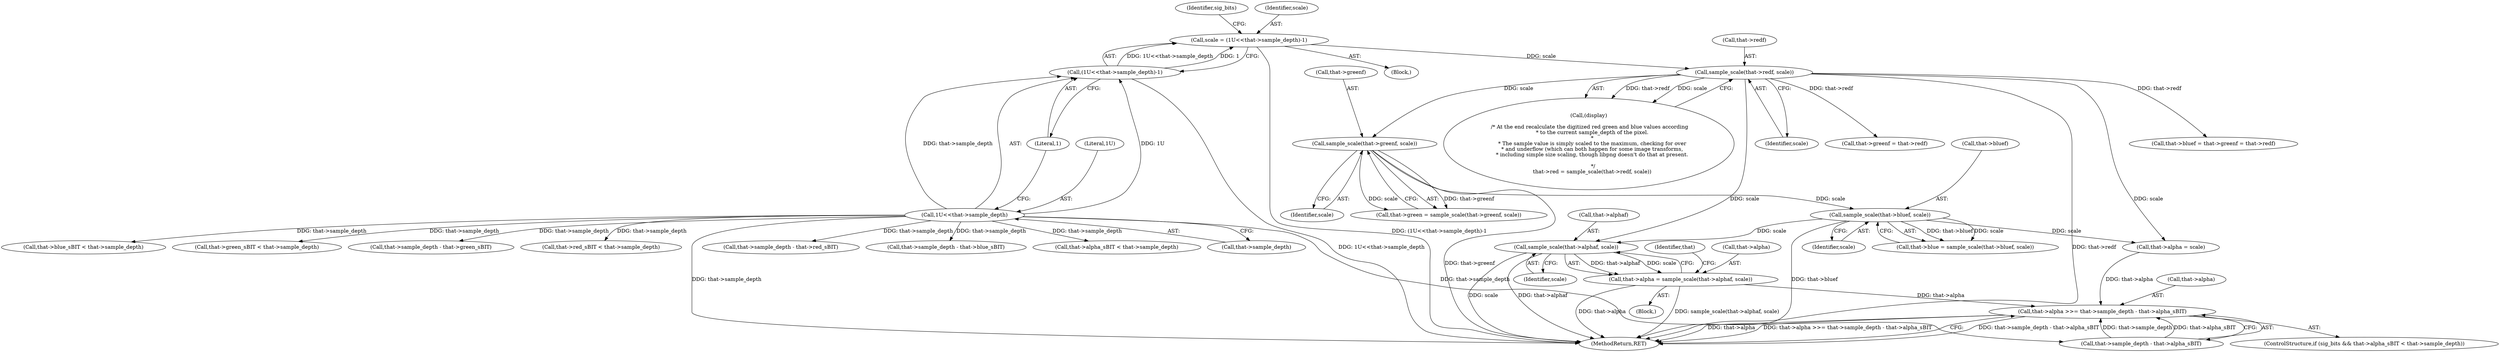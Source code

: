 digraph "0_Android_9d4853418ab2f754c2b63e091c29c5529b8b86ca_57@pointer" {
"1000324" [label="(Call,sample_scale(that->alphaf, scale))"];
"1000216" [label="(Call,sample_scale(that->bluef, scale))"];
"1000186" [label="(Call,sample_scale(that->greenf, scale))"];
"1000134" [label="(Call,sample_scale(that->redf, scale))"];
"1000113" [label="(Call,scale = (1U<<that->sample_depth)-1)"];
"1000115" [label="(Call,(1U<<that->sample_depth)-1)"];
"1000116" [label="(Call,1U<<that->sample_depth)"];
"1000320" [label="(Call,that->alpha = sample_scale(that->alphaf, scale))"];
"1000371" [label="(Call,that->alpha >>= that->sample_depth - that->alpha_sBIT)"];
"1000285" [label="(Call,that->bluef = that->greenf = that->redf)"];
"1000182" [label="(Call,that->green = sample_scale(that->greenf, scale))"];
"1000325" [label="(Call,that->alphaf)"];
"1000382" [label="(MethodReturn,RET)"];
"1000224" [label="(Call,that->blue_sBIT < that->sample_depth)"];
"1000128" [label="(Call,(display)\n\n /* At the end recalculate the digitized red green and blue values according\n    * to the current sample_depth of the pixel.\n    *\n    * The sample value is simply scaled to the maximum, checking for over\n    * and underflow (which can both happen for some image transforms,\n    * including simple size scaling, though libpng doesn't do that at present.\n\n     */\n    that->red = sample_scale(that->redf, scale))"];
"1000220" [label="(Identifier,scale)"];
"1000319" [label="(Block,)"];
"1000321" [label="(Call,that->alpha)"];
"1000186" [label="(Call,sample_scale(that->greenf, scale))"];
"1000212" [label="(Call,that->blue = sample_scale(that->bluef, scale))"];
"1000194" [label="(Call,that->green_sBIT < that->sample_depth)"];
"1000331" [label="(Identifier,that)"];
"1000371" [label="(Call,that->alpha >>= that->sample_depth - that->alpha_sBIT)"];
"1000372" [label="(Call,that->alpha)"];
"1000205" [label="(Call,that->sample_depth - that->green_sBIT)"];
"1000111" [label="(Block,)"];
"1000117" [label="(Literal,1U)"];
"1000113" [label="(Call,scale = (1U<<that->sample_depth)-1)"];
"1000190" [label="(Identifier,scale)"];
"1000142" [label="(Call,that->red_sBIT < that->sample_depth)"];
"1000118" [label="(Call,that->sample_depth)"];
"1000138" [label="(Identifier,scale)"];
"1000135" [label="(Call,that->redf)"];
"1000216" [label="(Call,sample_scale(that->bluef, scale))"];
"1000289" [label="(Call,that->greenf = that->redf)"];
"1000346" [label="(Call,that->alpha = scale)"];
"1000320" [label="(Call,that->alpha = sample_scale(that->alphaf, scale))"];
"1000124" [label="(Identifier,sig_bits)"];
"1000375" [label="(Call,that->sample_depth - that->alpha_sBIT)"];
"1000217" [label="(Call,that->bluef)"];
"1000153" [label="(Call,that->sample_depth - that->red_sBIT)"];
"1000187" [label="(Call,that->greenf)"];
"1000235" [label="(Call,that->sample_depth - that->blue_sBIT)"];
"1000116" [label="(Call,1U<<that->sample_depth)"];
"1000115" [label="(Call,(1U<<that->sample_depth)-1)"];
"1000134" [label="(Call,sample_scale(that->redf, scale))"];
"1000114" [label="(Identifier,scale)"];
"1000361" [label="(ControlStructure,if (sig_bits && that->alpha_sBIT < that->sample_depth))"];
"1000328" [label="(Identifier,scale)"];
"1000121" [label="(Literal,1)"];
"1000324" [label="(Call,sample_scale(that->alphaf, scale))"];
"1000364" [label="(Call,that->alpha_sBIT < that->sample_depth)"];
"1000324" -> "1000320"  [label="AST: "];
"1000324" -> "1000328"  [label="CFG: "];
"1000325" -> "1000324"  [label="AST: "];
"1000328" -> "1000324"  [label="AST: "];
"1000320" -> "1000324"  [label="CFG: "];
"1000324" -> "1000382"  [label="DDG: scale"];
"1000324" -> "1000382"  [label="DDG: that->alphaf"];
"1000324" -> "1000320"  [label="DDG: that->alphaf"];
"1000324" -> "1000320"  [label="DDG: scale"];
"1000216" -> "1000324"  [label="DDG: scale"];
"1000134" -> "1000324"  [label="DDG: scale"];
"1000216" -> "1000212"  [label="AST: "];
"1000216" -> "1000220"  [label="CFG: "];
"1000217" -> "1000216"  [label="AST: "];
"1000220" -> "1000216"  [label="AST: "];
"1000212" -> "1000216"  [label="CFG: "];
"1000216" -> "1000382"  [label="DDG: that->bluef"];
"1000216" -> "1000212"  [label="DDG: that->bluef"];
"1000216" -> "1000212"  [label="DDG: scale"];
"1000186" -> "1000216"  [label="DDG: scale"];
"1000216" -> "1000346"  [label="DDG: scale"];
"1000186" -> "1000182"  [label="AST: "];
"1000186" -> "1000190"  [label="CFG: "];
"1000187" -> "1000186"  [label="AST: "];
"1000190" -> "1000186"  [label="AST: "];
"1000182" -> "1000186"  [label="CFG: "];
"1000186" -> "1000382"  [label="DDG: that->greenf"];
"1000186" -> "1000182"  [label="DDG: that->greenf"];
"1000186" -> "1000182"  [label="DDG: scale"];
"1000134" -> "1000186"  [label="DDG: scale"];
"1000134" -> "1000128"  [label="AST: "];
"1000134" -> "1000138"  [label="CFG: "];
"1000135" -> "1000134"  [label="AST: "];
"1000138" -> "1000134"  [label="AST: "];
"1000128" -> "1000134"  [label="CFG: "];
"1000134" -> "1000382"  [label="DDG: that->redf"];
"1000134" -> "1000128"  [label="DDG: that->redf"];
"1000134" -> "1000128"  [label="DDG: scale"];
"1000113" -> "1000134"  [label="DDG: scale"];
"1000134" -> "1000285"  [label="DDG: that->redf"];
"1000134" -> "1000289"  [label="DDG: that->redf"];
"1000134" -> "1000346"  [label="DDG: scale"];
"1000113" -> "1000111"  [label="AST: "];
"1000113" -> "1000115"  [label="CFG: "];
"1000114" -> "1000113"  [label="AST: "];
"1000115" -> "1000113"  [label="AST: "];
"1000124" -> "1000113"  [label="CFG: "];
"1000113" -> "1000382"  [label="DDG: (1U<<that->sample_depth)-1"];
"1000115" -> "1000113"  [label="DDG: 1U<<that->sample_depth"];
"1000115" -> "1000113"  [label="DDG: 1"];
"1000115" -> "1000121"  [label="CFG: "];
"1000116" -> "1000115"  [label="AST: "];
"1000121" -> "1000115"  [label="AST: "];
"1000115" -> "1000382"  [label="DDG: 1U<<that->sample_depth"];
"1000116" -> "1000115"  [label="DDG: 1U"];
"1000116" -> "1000115"  [label="DDG: that->sample_depth"];
"1000116" -> "1000118"  [label="CFG: "];
"1000117" -> "1000116"  [label="AST: "];
"1000118" -> "1000116"  [label="AST: "];
"1000121" -> "1000116"  [label="CFG: "];
"1000116" -> "1000382"  [label="DDG: that->sample_depth"];
"1000116" -> "1000142"  [label="DDG: that->sample_depth"];
"1000116" -> "1000153"  [label="DDG: that->sample_depth"];
"1000116" -> "1000194"  [label="DDG: that->sample_depth"];
"1000116" -> "1000205"  [label="DDG: that->sample_depth"];
"1000116" -> "1000224"  [label="DDG: that->sample_depth"];
"1000116" -> "1000235"  [label="DDG: that->sample_depth"];
"1000116" -> "1000364"  [label="DDG: that->sample_depth"];
"1000116" -> "1000375"  [label="DDG: that->sample_depth"];
"1000320" -> "1000319"  [label="AST: "];
"1000321" -> "1000320"  [label="AST: "];
"1000331" -> "1000320"  [label="CFG: "];
"1000320" -> "1000382"  [label="DDG: sample_scale(that->alphaf, scale)"];
"1000320" -> "1000382"  [label="DDG: that->alpha"];
"1000320" -> "1000371"  [label="DDG: that->alpha"];
"1000371" -> "1000361"  [label="AST: "];
"1000371" -> "1000375"  [label="CFG: "];
"1000372" -> "1000371"  [label="AST: "];
"1000375" -> "1000371"  [label="AST: "];
"1000382" -> "1000371"  [label="CFG: "];
"1000371" -> "1000382"  [label="DDG: that->sample_depth - that->alpha_sBIT"];
"1000371" -> "1000382"  [label="DDG: that->alpha"];
"1000371" -> "1000382"  [label="DDG: that->alpha >>= that->sample_depth - that->alpha_sBIT"];
"1000346" -> "1000371"  [label="DDG: that->alpha"];
"1000375" -> "1000371"  [label="DDG: that->sample_depth"];
"1000375" -> "1000371"  [label="DDG: that->alpha_sBIT"];
}
